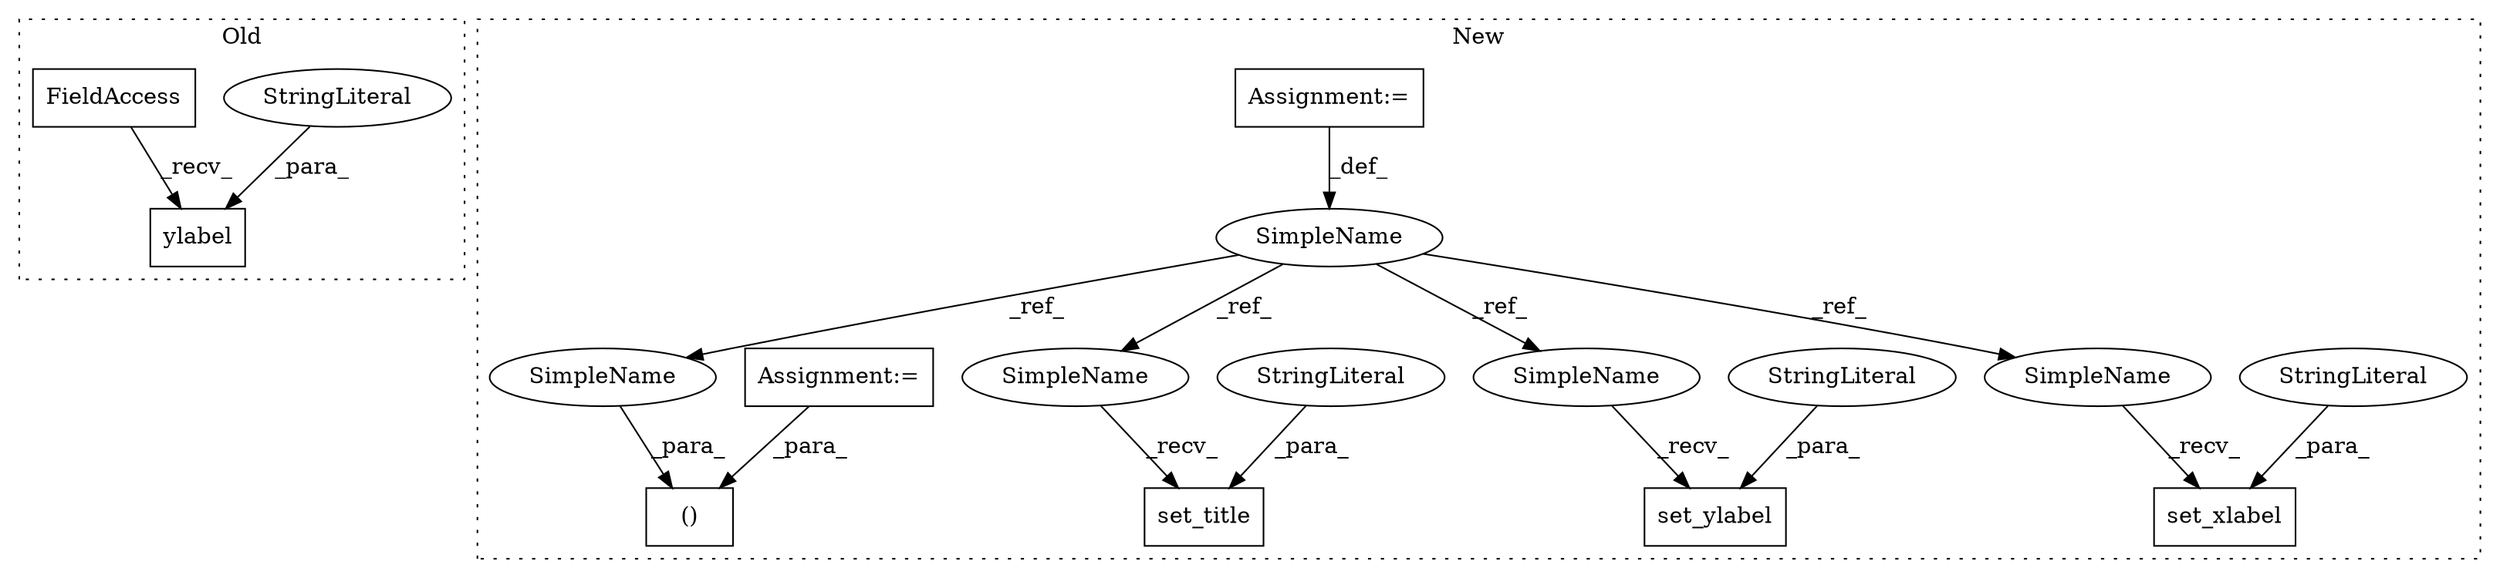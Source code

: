digraph G {
subgraph cluster0 {
1 [label="ylabel" a="32" s="1316,1348" l="7,1" shape="box"];
3 [label="StringLiteral" a="45" s="1323" l="25" shape="ellipse"];
5 [label="FieldAccess" a="22" s="1298" l="10" shape="box"];
label = "Old";
style="dotted";
}
subgraph cluster1 {
2 [label="set_ylabel" a="32" s="1357,1393" l="11,1" shape="box"];
4 [label="StringLiteral" a="45" s="1368" l="25" shape="ellipse"];
6 [label="SimpleName" a="42" s="303" l="3" shape="ellipse"];
7 [label="set_xlabel" a="32" s="1314,1346" l="11,1" shape="box"];
8 [label="StringLiteral" a="45" s="1325" l="21" shape="ellipse"];
9 [label="()" a="106" s="1507" l="20" shape="box"];
10 [label="Assignment:=" a="7" s="116" l="4" shape="box"];
11 [label="set_title" a="32" s="1264,1303" l="10,1" shape="box"];
12 [label="StringLiteral" a="45" s="1274" l="29" shape="ellipse"];
13 [label="Assignment:=" a="7" s="303" l="3" shape="box"];
14 [label="SimpleName" a="42" s="1353" l="3" shape="ellipse"];
15 [label="SimpleName" a="42" s="1524" l="3" shape="ellipse"];
16 [label="SimpleName" a="42" s="1310" l="3" shape="ellipse"];
17 [label="SimpleName" a="42" s="1260" l="3" shape="ellipse"];
label = "New";
style="dotted";
}
3 -> 1 [label="_para_"];
4 -> 2 [label="_para_"];
5 -> 1 [label="_recv_"];
6 -> 16 [label="_ref_"];
6 -> 15 [label="_ref_"];
6 -> 17 [label="_ref_"];
6 -> 14 [label="_ref_"];
8 -> 7 [label="_para_"];
10 -> 9 [label="_para_"];
12 -> 11 [label="_para_"];
13 -> 6 [label="_def_"];
14 -> 2 [label="_recv_"];
15 -> 9 [label="_para_"];
16 -> 7 [label="_recv_"];
17 -> 11 [label="_recv_"];
}